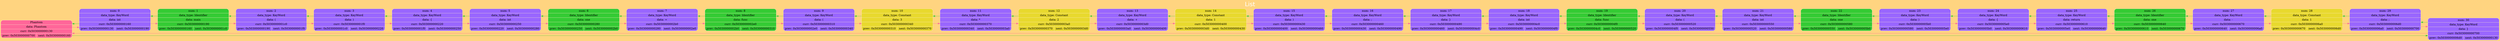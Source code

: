 digraph G
{
charset="latin1";
label="List";
 labelloc="t";
 fontsize=30
 fontname="DejaVu Sans";
 fontcolor="#FFFFFF"

rankdir=LR; splines=ortho; size="200,300"; bgcolor="#ffd480";
{ node_0x503000000130 [shape = record; style="rounded, filled", fillcolor="#ff6699", color="#FFE9C7", label=" { Phantom } | {data: Phantom } | { curr: 0x503000000130 } | { { prev: 0x503000000700 } | { next: 0x503000000160 } }  "] 
}
node_0x503000000160 [shape = record; style="rounded, filled", fillcolor="#9966FF", color="#FFE9C7", label=" { num: 0 } | { data_type: KeyWord } | {data: int } | { curr: 0x503000000160 } | { { prev: 0x503000000130 } | { next: 0x503000000190 } }  "] 
node_0x503000000190 [shape = record; style="rounded, filled", fillcolor="#34cb34", color="#FFE9C7", label=" { num: 1 } | { data_type: Identifier } | {data: main } | { curr: 0x503000000190 } | { { prev: 0x503000000160 } | { next: 0x5030000001c0 } }  "] 
node_0x5030000001c0 [shape = record; style="rounded, filled", fillcolor="#9966FF", color="#FFE9C7", label=" { num: 2 } | { data_type: KeyWord } | {data: &#x28; } | { curr: 0x5030000001c0 } | { { prev: 0x503000000190 } | { next: 0x5030000001f0 } }  "] 
node_0x5030000001f0 [shape = record; style="rounded, filled", fillcolor="#9966FF", color="#FFE9C7", label=" { num: 3 } | { data_type: KeyWord } | {data: &#x29; } | { curr: 0x5030000001f0 } | { { prev: 0x5030000001c0 } | { next: 0x503000000220 } }  "] 
node_0x503000000220 [shape = record; style="rounded, filled", fillcolor="#9966FF", color="#FFE9C7", label=" { num: 4 } | { data_type: KeyWord } | {data: &#x7B; } | { curr: 0x503000000220 } | { { prev: 0x5030000001f0 } | { next: 0x503000000250 } }  "] 
node_0x503000000250 [shape = record; style="rounded, filled", fillcolor="#9966FF", color="#FFE9C7", label=" { num: 5 } | { data_type: KeyWord } | {data: int } | { curr: 0x503000000250 } | { { prev: 0x503000000220 } | { next: 0x503000000280 } }  "] 
node_0x503000000280 [shape = record; style="rounded, filled", fillcolor="#34cb34", color="#FFE9C7", label=" { num: 6 } | { data_type: Identifier } | {data: one } | { curr: 0x503000000280 } | { { prev: 0x503000000250 } | { next: 0x5030000002b0 } }  "] 
node_0x5030000002b0 [shape = record; style="rounded, filled", fillcolor="#9966FF", color="#FFE9C7", label=" { num: 7 } | { data_type: KeyWord } | {data: &#x3D; } | { curr: 0x5030000002b0 } | { { prev: 0x503000000280 } | { next: 0x5030000002e0 } }  "] 
node_0x5030000002e0 [shape = record; style="rounded, filled", fillcolor="#34cb34", color="#FFE9C7", label=" { num: 8 } | { data_type: Identifier } | {data: func } | { curr: 0x5030000002e0 } | { { prev: 0x5030000002b0 } | { next: 0x503000000310 } }  "] 
node_0x503000000310 [shape = record; style="rounded, filled", fillcolor="#9966FF", color="#FFE9C7", label=" { num: 9 } | { data_type: KeyWord } | {data: &#x28; } | { curr: 0x503000000310 } | { { prev: 0x5030000002e0 } | { next: 0x503000000340 } }  "] 
node_0x503000000340 [shape = record; style="rounded, filled", fillcolor="#e8d92e", color="#FFE9C7", label=" { num: 10 } | { data_type: Constant } | {data: 3 } | { curr: 0x503000000340 } | { { prev: 0x503000000310 } | { next: 0x503000000370 } }  "] 
node_0x503000000370 [shape = record; style="rounded, filled", fillcolor="#9966FF", color="#FFE9C7", label=" { num: 11 } | { data_type: KeyWord } | {data: &#x2A; } | { curr: 0x503000000370 } | { { prev: 0x503000000340 } | { next: 0x5030000003a0 } }  "] 
node_0x5030000003a0 [shape = record; style="rounded, filled", fillcolor="#e8d92e", color="#FFE9C7", label=" { num: 12 } | { data_type: Constant } | {data: 2 } | { curr: 0x5030000003a0 } | { { prev: 0x503000000370 } | { next: 0x5030000003d0 } }  "] 
node_0x5030000003d0 [shape = record; style="rounded, filled", fillcolor="#9966FF", color="#FFE9C7", label=" { num: 13 } | { data_type: KeyWord } | {data: &#x2B; } | { curr: 0x5030000003d0 } | { { prev: 0x5030000003a0 } | { next: 0x503000000400 } }  "] 
node_0x503000000400 [shape = record; style="rounded, filled", fillcolor="#e8d92e", color="#FFE9C7", label=" { num: 14 } | { data_type: Constant } | {data: 1 } | { curr: 0x503000000400 } | { { prev: 0x5030000003d0 } | { next: 0x503000000430 } }  "] 
node_0x503000000430 [shape = record; style="rounded, filled", fillcolor="#9966FF", color="#FFE9C7", label=" { num: 15 } | { data_type: KeyWord } | {data: &#x29; } | { curr: 0x503000000430 } | { { prev: 0x503000000400 } | { next: 0x503000000460 } }  "] 
node_0x503000000460 [shape = record; style="rounded, filled", fillcolor="#9966FF", color="#FFE9C7", label=" { num: 16 } | { data_type: KeyWord } | {data: &#x3B; } | { curr: 0x503000000460 } | { { prev: 0x503000000430 } | { next: 0x503000000490 } }  "] 
node_0x503000000490 [shape = record; style="rounded, filled", fillcolor="#9966FF", color="#FFE9C7", label=" { num: 17 } | { data_type: KeyWord } | {data: &#x7D; } | { curr: 0x503000000490 } | { { prev: 0x503000000460 } | { next: 0x5030000004c0 } }  "] 
node_0x5030000004c0 [shape = record; style="rounded, filled", fillcolor="#9966FF", color="#FFE9C7", label=" { num: 18 } | { data_type: KeyWord } | {data: int } | { curr: 0x5030000004c0 } | { { prev: 0x503000000490 } | { next: 0x5030000004f0 } }  "] 
node_0x5030000004f0 [shape = record; style="rounded, filled", fillcolor="#34cb34", color="#FFE9C7", label=" { num: 19 } | { data_type: Identifier } | {data: func } | { curr: 0x5030000004f0 } | { { prev: 0x5030000004c0 } | { next: 0x503000000520 } }  "] 
node_0x503000000520 [shape = record; style="rounded, filled", fillcolor="#9966FF", color="#FFE9C7", label=" { num: 20 } | { data_type: KeyWord } | {data: &#x28; } | { curr: 0x503000000520 } | { { prev: 0x5030000004f0 } | { next: 0x503000000550 } }  "] 
node_0x503000000550 [shape = record; style="rounded, filled", fillcolor="#9966FF", color="#FFE9C7", label=" { num: 21 } | { data_type: KeyWord } | {data: int } | { curr: 0x503000000550 } | { { prev: 0x503000000520 } | { next: 0x503000000580 } }  "] 
node_0x503000000580 [shape = record; style="rounded, filled", fillcolor="#34cb34", color="#FFE9C7", label=" { num: 22 } | { data_type: Identifier } | {data: one } | { curr: 0x503000000580 } | { { prev: 0x503000000550 } | { next: 0x5030000005b0 } }  "] 
node_0x5030000005b0 [shape = record; style="rounded, filled", fillcolor="#9966FF", color="#FFE9C7", label=" { num: 23 } | { data_type: KeyWord } | {data: &#x29; } | { curr: 0x5030000005b0 } | { { prev: 0x503000000580 } | { next: 0x5030000005e0 } }  "] 
node_0x5030000005e0 [shape = record; style="rounded, filled", fillcolor="#9966FF", color="#FFE9C7", label=" { num: 24 } | { data_type: KeyWord } | {data: &#x7B; } | { curr: 0x5030000005e0 } | { { prev: 0x5030000005b0 } | { next: 0x503000000610 } }  "] 
node_0x503000000610 [shape = record; style="rounded, filled", fillcolor="#9966FF", color="#FFE9C7", label=" { num: 25 } | { data_type: KeyWord } | {data: return } | { curr: 0x503000000610 } | { { prev: 0x5030000005e0 } | { next: 0x503000000640 } }  "] 
node_0x503000000640 [shape = record; style="rounded, filled", fillcolor="#34cb34", color="#FFE9C7", label=" { num: 26 } | { data_type: Identifier } | {data: one } | { curr: 0x503000000640 } | { { prev: 0x503000000610 } | { next: 0x503000000670 } }  "] 
node_0x503000000670 [shape = record; style="rounded, filled", fillcolor="#9966FF", color="#FFE9C7", label=" { num: 27 } | { data_type: KeyWord } | {data: &#x2D; } | { curr: 0x503000000670 } | { { prev: 0x503000000640 } | { next: 0x5030000006a0 } }  "] 
node_0x5030000006a0 [shape = record; style="rounded, filled", fillcolor="#e8d92e", color="#FFE9C7", label=" { num: 28 } | { data_type: Constant } | {data: 1 } | { curr: 0x5030000006a0 } | { { prev: 0x503000000670 } | { next: 0x5030000006d0 } }  "] 
node_0x5030000006d0 [shape = record; style="rounded, filled", fillcolor="#9966FF", color="#FFE9C7", label=" { num: 29 } | { data_type: KeyWord } | {data: &#x3B; } | { curr: 0x5030000006d0 } | { { prev: 0x5030000006a0 } | { next: 0x503000000700 } }  "] 
node_0x503000000700 [shape = record; style="rounded, filled", fillcolor="#9966FF", color="#FFE9C7", label=" { num: 30 } | { data_type: KeyWord } | {data: &#x7D; } | { curr: 0x503000000700 } | { { prev: 0x5030000006d0 } | { next: 0x503000000130 } }  "] 

node_0x503000000130 -> node_0x503000000160 [color ="#ff6699"];
node_0x503000000130 -> node_0x503000000700 [color ="#34cb34"];
node_0x503000000160 -> node_0x503000000190 [color ="#ff6699"];
node_0x503000000160 -> node_0x503000000130 [color ="#34cb34"];
node_0x503000000190 -> node_0x5030000001c0 [color ="#ff6699"];
node_0x503000000190 -> node_0x503000000160 [color ="#34cb34"];
node_0x5030000001c0 -> node_0x5030000001f0 [color ="#ff6699"];
node_0x5030000001c0 -> node_0x503000000190 [color ="#34cb34"];
node_0x5030000001f0 -> node_0x503000000220 [color ="#ff6699"];
node_0x5030000001f0 -> node_0x5030000001c0 [color ="#34cb34"];
node_0x503000000220 -> node_0x503000000250 [color ="#ff6699"];
node_0x503000000220 -> node_0x5030000001f0 [color ="#34cb34"];
node_0x503000000250 -> node_0x503000000280 [color ="#ff6699"];
node_0x503000000250 -> node_0x503000000220 [color ="#34cb34"];
node_0x503000000280 -> node_0x5030000002b0 [color ="#ff6699"];
node_0x503000000280 -> node_0x503000000250 [color ="#34cb34"];
node_0x5030000002b0 -> node_0x5030000002e0 [color ="#ff6699"];
node_0x5030000002b0 -> node_0x503000000280 [color ="#34cb34"];
node_0x5030000002e0 -> node_0x503000000310 [color ="#ff6699"];
node_0x5030000002e0 -> node_0x5030000002b0 [color ="#34cb34"];
node_0x503000000310 -> node_0x503000000340 [color ="#ff6699"];
node_0x503000000310 -> node_0x5030000002e0 [color ="#34cb34"];
node_0x503000000340 -> node_0x503000000370 [color ="#ff6699"];
node_0x503000000340 -> node_0x503000000310 [color ="#34cb34"];
node_0x503000000370 -> node_0x5030000003a0 [color ="#ff6699"];
node_0x503000000370 -> node_0x503000000340 [color ="#34cb34"];
node_0x5030000003a0 -> node_0x5030000003d0 [color ="#ff6699"];
node_0x5030000003a0 -> node_0x503000000370 [color ="#34cb34"];
node_0x5030000003d0 -> node_0x503000000400 [color ="#ff6699"];
node_0x5030000003d0 -> node_0x5030000003a0 [color ="#34cb34"];
node_0x503000000400 -> node_0x503000000430 [color ="#ff6699"];
node_0x503000000400 -> node_0x5030000003d0 [color ="#34cb34"];
node_0x503000000430 -> node_0x503000000460 [color ="#ff6699"];
node_0x503000000430 -> node_0x503000000400 [color ="#34cb34"];
node_0x503000000460 -> node_0x503000000490 [color ="#ff6699"];
node_0x503000000460 -> node_0x503000000430 [color ="#34cb34"];
node_0x503000000490 -> node_0x5030000004c0 [color ="#ff6699"];
node_0x503000000490 -> node_0x503000000460 [color ="#34cb34"];
node_0x5030000004c0 -> node_0x5030000004f0 [color ="#ff6699"];
node_0x5030000004c0 -> node_0x503000000490 [color ="#34cb34"];
node_0x5030000004f0 -> node_0x503000000520 [color ="#ff6699"];
node_0x5030000004f0 -> node_0x5030000004c0 [color ="#34cb34"];
node_0x503000000520 -> node_0x503000000550 [color ="#ff6699"];
node_0x503000000520 -> node_0x5030000004f0 [color ="#34cb34"];
node_0x503000000550 -> node_0x503000000580 [color ="#ff6699"];
node_0x503000000550 -> node_0x503000000520 [color ="#34cb34"];
node_0x503000000580 -> node_0x5030000005b0 [color ="#ff6699"];
node_0x503000000580 -> node_0x503000000550 [color ="#34cb34"];
node_0x5030000005b0 -> node_0x5030000005e0 [color ="#ff6699"];
node_0x5030000005b0 -> node_0x503000000580 [color ="#34cb34"];
node_0x5030000005e0 -> node_0x503000000610 [color ="#ff6699"];
node_0x5030000005e0 -> node_0x5030000005b0 [color ="#34cb34"];
node_0x503000000610 -> node_0x503000000640 [color ="#ff6699"];
node_0x503000000610 -> node_0x5030000005e0 [color ="#34cb34"];
node_0x503000000640 -> node_0x503000000670 [color ="#ff6699"];
node_0x503000000640 -> node_0x503000000610 [color ="#34cb34"];
node_0x503000000670 -> node_0x5030000006a0 [color ="#ff6699"];
node_0x503000000670 -> node_0x503000000640 [color ="#34cb34"];
node_0x5030000006a0 -> node_0x5030000006d0 [color ="#ff6699"];
node_0x5030000006a0 -> node_0x503000000670 [color ="#34cb34"];
node_0x5030000006d0 -> node_0x503000000700 [color ="#ff6699"];
node_0x5030000006d0 -> node_0x5030000006a0 [color ="#34cb34"];
node_0x503000000700 -> node_0x503000000130 [color ="#ff6699"];
node_0x503000000700 -> node_0x5030000006d0 [color ="#34cb34"];

}
